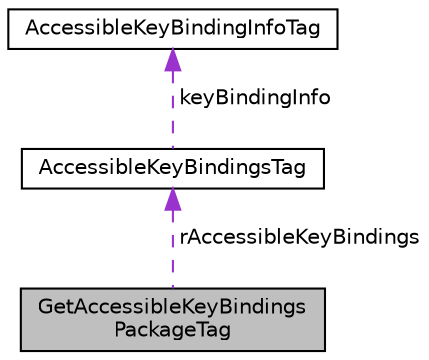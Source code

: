 digraph "GetAccessibleKeyBindingsPackageTag"
{
 // LATEX_PDF_SIZE
  edge [fontname="Helvetica",fontsize="10",labelfontname="Helvetica",labelfontsize="10"];
  node [fontname="Helvetica",fontsize="10",shape=record];
  Node1 [label="GetAccessibleKeyBindings\lPackageTag",height=0.2,width=0.4,color="black", fillcolor="grey75", style="filled", fontcolor="black",tooltip=" "];
  Node2 -> Node1 [dir="back",color="darkorchid3",fontsize="10",style="dashed",label=" rAccessibleKeyBindings" ,fontname="Helvetica"];
  Node2 [label="AccessibleKeyBindingsTag",height=0.2,width=0.4,color="black", fillcolor="white", style="filled",URL="$struct_accessible_key_bindings_tag.html",tooltip=" "];
  Node3 -> Node2 [dir="back",color="darkorchid3",fontsize="10",style="dashed",label=" keyBindingInfo" ,fontname="Helvetica"];
  Node3 [label="AccessibleKeyBindingInfoTag",height=0.2,width=0.4,color="black", fillcolor="white", style="filled",URL="$struct_accessible_key_binding_info_tag.html",tooltip=" "];
}
